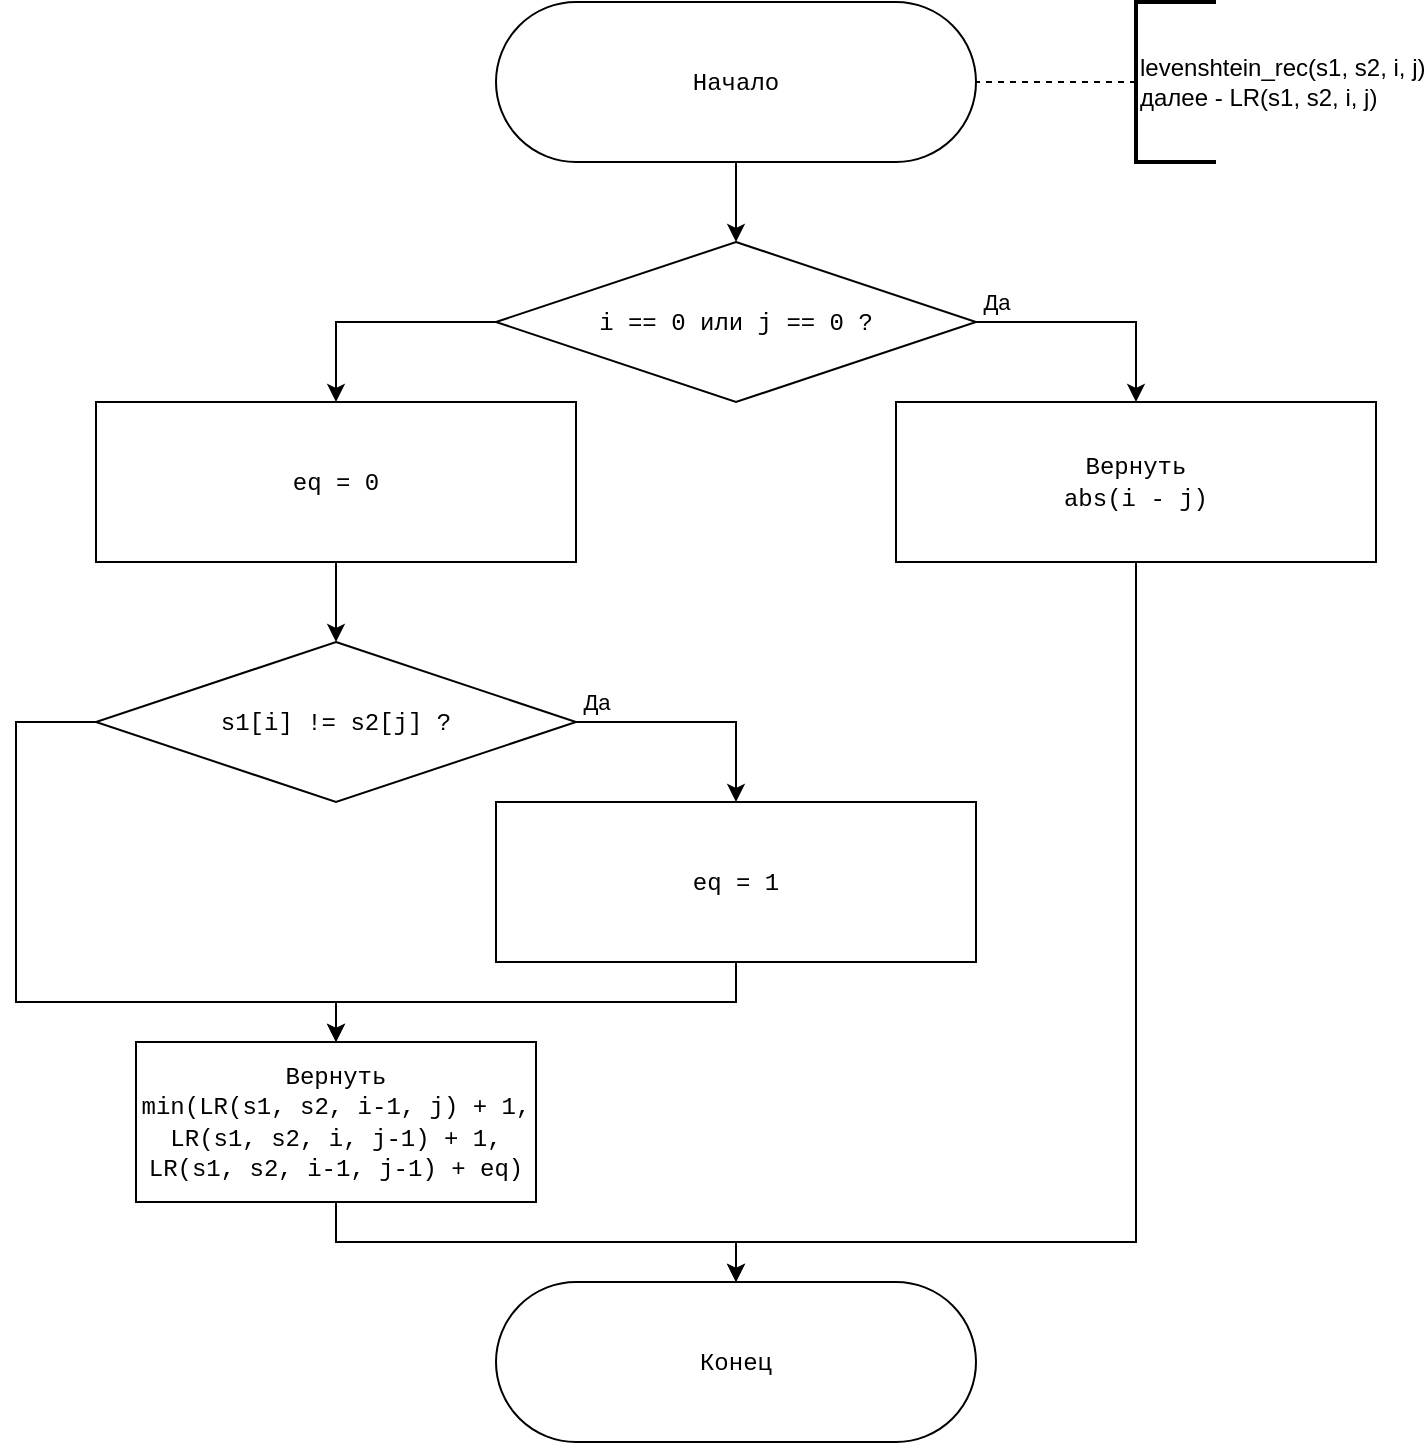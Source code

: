 <mxfile version="15.4.0" type="device" pages="2"><diagram id="ZNqbOnJEqfK-AnvIrfdx" name="levelshtein_req"><mxGraphModel dx="1038" dy="616" grid="1" gridSize="10" guides="1" tooltips="1" connect="1" arrows="1" fold="1" page="1" pageScale="1" pageWidth="850" pageHeight="1100" math="0" shadow="0"><root><mxCell id="0"/><mxCell id="1" parent="0"/><mxCell id="DZnTS6PK1rwnsFFs-kxz-15" style="edgeStyle=orthogonalEdgeStyle;rounded=0;orthogonalLoop=1;jettySize=auto;html=1;entryX=0.5;entryY=0;entryDx=0;entryDy=0;" parent="1" source="DZnTS6PK1rwnsFFs-kxz-4" target="DZnTS6PK1rwnsFFs-kxz-5" edge="1"><mxGeometry relative="1" as="geometry"/></mxCell><mxCell id="DZnTS6PK1rwnsFFs-kxz-4" value="&lt;font face=&quot;Courier New&quot;&gt;Начало&lt;/font&gt;" style="rounded=1;whiteSpace=wrap;html=1;arcSize=50;" parent="1" vertex="1"><mxGeometry x="280" y="40" width="240" height="80" as="geometry"/></mxCell><mxCell id="DZnTS6PK1rwnsFFs-kxz-14" style="edgeStyle=orthogonalEdgeStyle;rounded=0;orthogonalLoop=1;jettySize=auto;html=1;exitX=1;exitY=0.5;exitDx=0;exitDy=0;entryX=0.5;entryY=0;entryDx=0;entryDy=0;" parent="1" source="DZnTS6PK1rwnsFFs-kxz-5" target="DZnTS6PK1rwnsFFs-kxz-6" edge="1"><mxGeometry relative="1" as="geometry"/></mxCell><mxCell id="DZnTS6PK1rwnsFFs-kxz-25" value="Да" style="edgeLabel;html=1;align=center;verticalAlign=middle;resizable=0;points=[];" parent="DZnTS6PK1rwnsFFs-kxz-14" vertex="1" connectable="0"><mxGeometry x="-0.602" relative="1" as="geometry"><mxPoint x="-14" y="-10" as="offset"/></mxGeometry></mxCell><mxCell id="DZnTS6PK1rwnsFFs-kxz-16" style="edgeStyle=orthogonalEdgeStyle;rounded=0;orthogonalLoop=1;jettySize=auto;html=1;exitX=0;exitY=0.5;exitDx=0;exitDy=0;entryX=0.5;entryY=0;entryDx=0;entryDy=0;" parent="1" source="DZnTS6PK1rwnsFFs-kxz-5" target="DZnTS6PK1rwnsFFs-kxz-8" edge="1"><mxGeometry relative="1" as="geometry"/></mxCell><mxCell id="DZnTS6PK1rwnsFFs-kxz-5" value="&lt;font face=&quot;Courier New&quot;&gt;i == 0 или j == 0 ?&lt;/font&gt;" style="rhombus;whiteSpace=wrap;html=1;" parent="1" vertex="1"><mxGeometry x="280" y="160" width="240" height="80" as="geometry"/></mxCell><mxCell id="DZnTS6PK1rwnsFFs-kxz-23" style="edgeStyle=orthogonalEdgeStyle;rounded=0;orthogonalLoop=1;jettySize=auto;html=1;entryX=0.5;entryY=0;entryDx=0;entryDy=0;exitX=0.5;exitY=1;exitDx=0;exitDy=0;" parent="1" source="DZnTS6PK1rwnsFFs-kxz-6" target="DZnTS6PK1rwnsFFs-kxz-12" edge="1"><mxGeometry relative="1" as="geometry"><Array as="points"><mxPoint x="600" y="660"/><mxPoint x="400" y="660"/></Array></mxGeometry></mxCell><mxCell id="DZnTS6PK1rwnsFFs-kxz-6" value="&lt;font face=&quot;Courier New&quot;&gt;Вернуть&lt;br&gt;abs(i - j)&lt;/font&gt;" style="rounded=0;whiteSpace=wrap;html=1;" parent="1" vertex="1"><mxGeometry x="480" y="240" width="240" height="80" as="geometry"/></mxCell><mxCell id="DZnTS6PK1rwnsFFs-kxz-17" style="edgeStyle=orthogonalEdgeStyle;rounded=0;orthogonalLoop=1;jettySize=auto;html=1;exitX=0.5;exitY=1;exitDx=0;exitDy=0;entryX=0.5;entryY=0;entryDx=0;entryDy=0;" parent="1" source="DZnTS6PK1rwnsFFs-kxz-8" target="DZnTS6PK1rwnsFFs-kxz-9" edge="1"><mxGeometry relative="1" as="geometry"/></mxCell><mxCell id="DZnTS6PK1rwnsFFs-kxz-8" value="&lt;font face=&quot;Courier New&quot;&gt;eq = 0&lt;/font&gt;" style="rounded=0;whiteSpace=wrap;html=1;" parent="1" vertex="1"><mxGeometry x="80" y="240" width="240" height="80" as="geometry"/></mxCell><mxCell id="DZnTS6PK1rwnsFFs-kxz-18" style="edgeStyle=orthogonalEdgeStyle;rounded=0;orthogonalLoop=1;jettySize=auto;html=1;exitX=1;exitY=0.5;exitDx=0;exitDy=0;entryX=0.5;entryY=0;entryDx=0;entryDy=0;" parent="1" source="DZnTS6PK1rwnsFFs-kxz-9" target="DZnTS6PK1rwnsFFs-kxz-10" edge="1"><mxGeometry relative="1" as="geometry"/></mxCell><mxCell id="DZnTS6PK1rwnsFFs-kxz-26" value="Да" style="edgeLabel;html=1;align=center;verticalAlign=middle;resizable=0;points=[];" parent="DZnTS6PK1rwnsFFs-kxz-18" vertex="1" connectable="0"><mxGeometry x="-0.617" relative="1" as="geometry"><mxPoint x="-13" y="-10" as="offset"/></mxGeometry></mxCell><mxCell id="DZnTS6PK1rwnsFFs-kxz-19" style="edgeStyle=orthogonalEdgeStyle;rounded=0;orthogonalLoop=1;jettySize=auto;html=1;exitX=0;exitY=0.5;exitDx=0;exitDy=0;entryX=0.5;entryY=0;entryDx=0;entryDy=0;" parent="1" source="DZnTS6PK1rwnsFFs-kxz-9" target="DZnTS6PK1rwnsFFs-kxz-11" edge="1"><mxGeometry relative="1" as="geometry"><Array as="points"><mxPoint x="40" y="400"/><mxPoint x="40" y="540"/><mxPoint x="200" y="540"/></Array></mxGeometry></mxCell><mxCell id="DZnTS6PK1rwnsFFs-kxz-9" value="&lt;font face=&quot;Courier New&quot;&gt;s1[i] != s2[j] ?&lt;/font&gt;" style="rhombus;whiteSpace=wrap;html=1;" parent="1" vertex="1"><mxGeometry x="80" y="360" width="240" height="80" as="geometry"/></mxCell><mxCell id="DZnTS6PK1rwnsFFs-kxz-24" style="edgeStyle=orthogonalEdgeStyle;rounded=0;orthogonalLoop=1;jettySize=auto;html=1;exitX=0.5;exitY=1;exitDx=0;exitDy=0;entryX=0.5;entryY=0;entryDx=0;entryDy=0;" parent="1" source="DZnTS6PK1rwnsFFs-kxz-10" target="DZnTS6PK1rwnsFFs-kxz-11" edge="1"><mxGeometry relative="1" as="geometry"/></mxCell><mxCell id="DZnTS6PK1rwnsFFs-kxz-10" value="&lt;font face=&quot;Courier New&quot;&gt;eq = 1&lt;/font&gt;" style="rounded=0;whiteSpace=wrap;html=1;" parent="1" vertex="1"><mxGeometry x="280" y="440" width="240" height="80" as="geometry"/></mxCell><mxCell id="DZnTS6PK1rwnsFFs-kxz-21" style="edgeStyle=orthogonalEdgeStyle;rounded=0;orthogonalLoop=1;jettySize=auto;html=1;exitX=0.5;exitY=1;exitDx=0;exitDy=0;entryX=0.5;entryY=0;entryDx=0;entryDy=0;" parent="1" source="DZnTS6PK1rwnsFFs-kxz-11" target="DZnTS6PK1rwnsFFs-kxz-12" edge="1"><mxGeometry relative="1" as="geometry"/></mxCell><mxCell id="DZnTS6PK1rwnsFFs-kxz-11" value="&lt;font face=&quot;Courier New&quot;&gt;Вернуть&lt;br&gt;min(LR(s1, s2, i-1, j) + 1, LR(s1, s2, i, j-1) + 1, LR(s1, s2, i-1, j-1) + eq)&lt;br&gt;&lt;/font&gt;" style="rounded=0;whiteSpace=wrap;html=1;" parent="1" vertex="1"><mxGeometry x="100" y="560" width="200" height="80" as="geometry"/></mxCell><mxCell id="DZnTS6PK1rwnsFFs-kxz-12" value="&lt;font face=&quot;Courier New&quot;&gt;Конец&lt;/font&gt;" style="rounded=1;whiteSpace=wrap;html=1;arcSize=50;" parent="1" vertex="1"><mxGeometry x="280" y="680" width="240" height="80" as="geometry"/></mxCell><mxCell id="DZnTS6PK1rwnsFFs-kxz-30" style="edgeStyle=orthogonalEdgeStyle;rounded=0;orthogonalLoop=1;jettySize=auto;html=1;exitX=0;exitY=0.5;exitDx=0;exitDy=0;exitPerimeter=0;entryX=1;entryY=0.5;entryDx=0;entryDy=0;endArrow=none;endFill=0;dashed=1;" parent="1" source="DZnTS6PK1rwnsFFs-kxz-29" target="DZnTS6PK1rwnsFFs-kxz-4" edge="1"><mxGeometry relative="1" as="geometry"/></mxCell><mxCell id="DZnTS6PK1rwnsFFs-kxz-29" value="levenshtein_rec(s1, s2, i, j)&lt;br&gt;далее - LR(s1, s2, i, j)" style="strokeWidth=2;html=1;shape=mxgraph.flowchart.annotation_1;align=left;pointerEvents=1;" parent="1" vertex="1"><mxGeometry x="600" y="40" width="40" height="80" as="geometry"/></mxCell></root></mxGraphModel></diagram><diagram id="cCVTGLbfjA2dtmLUn50C" name="levenshtein_iter"><mxGraphModel dx="1038" dy="616" grid="1" gridSize="10" guides="1" tooltips="1" connect="1" arrows="1" fold="1" page="1" pageScale="1" pageWidth="850" pageHeight="1100" math="0" shadow="0"><root><mxCell id="ayEKY3vFfx3U3N9o_8Yx-0"/><mxCell id="ayEKY3vFfx3U3N9o_8Yx-1" parent="ayEKY3vFfx3U3N9o_8Yx-0"/><mxCell id="cSQeMKnVPkcm3_xbNUo6-0" value="&lt;font face=&quot;Courier New&quot;&gt;Конец&lt;/font&gt;" style="rounded=1;whiteSpace=wrap;html=1;arcSize=50;" parent="ayEKY3vFfx3U3N9o_8Yx-1" vertex="1"><mxGeometry x="440" y="560" width="200" height="60" as="geometry"/></mxCell><mxCell id="wKsGcBd1xcyhA3muq8rL-11" style="edgeStyle=orthogonalEdgeStyle;rounded=0;orthogonalLoop=1;jettySize=auto;html=1;exitX=0.5;exitY=1;exitDx=0;exitDy=0;entryX=0.5;entryY=0;entryDx=0;entryDy=0;endArrow=classic;endFill=1;" parent="ayEKY3vFfx3U3N9o_8Yx-1" source="cSQeMKnVPkcm3_xbNUo6-1" target="znBp6A-YEIDOW1NPuUL5-0" edge="1"><mxGeometry relative="1" as="geometry"/></mxCell><mxCell id="cSQeMKnVPkcm3_xbNUo6-1" value="&lt;font face=&quot;Courier New&quot;&gt;Начало&lt;br&gt;&lt;/font&gt;" style="rounded=1;whiteSpace=wrap;html=1;arcSize=50;" parent="ayEKY3vFfx3U3N9o_8Yx-1" vertex="1"><mxGeometry x="40" y="40" width="200" height="60" as="geometry"/></mxCell><mxCell id="cSQeMKnVPkcm3_xbNUo6-3" style="edgeStyle=orthogonalEdgeStyle;rounded=0;orthogonalLoop=1;jettySize=auto;html=1;entryX=1;entryY=0.5;entryDx=0;entryDy=0;dashed=1;endArrow=none;endFill=0;" parent="ayEKY3vFfx3U3N9o_8Yx-1" source="cSQeMKnVPkcm3_xbNUo6-2" target="cSQeMKnVPkcm3_xbNUo6-1" edge="1"><mxGeometry relative="1" as="geometry"/></mxCell><mxCell id="cSQeMKnVPkcm3_xbNUo6-2" value="levenshtein_iter(s1, s2)&lt;br&gt;далее - LI(s1, s2)" style="strokeWidth=2;html=1;shape=mxgraph.flowchart.annotation_1;align=left;pointerEvents=1;" parent="ayEKY3vFfx3U3N9o_8Yx-1" vertex="1"><mxGeometry x="280" y="40" width="40" height="60" as="geometry"/></mxCell><mxCell id="wKsGcBd1xcyhA3muq8rL-12" style="edgeStyle=orthogonalEdgeStyle;rounded=0;orthogonalLoop=1;jettySize=auto;html=1;exitX=0.5;exitY=1;exitDx=0;exitDy=0;entryX=0.5;entryY=0;entryDx=0;entryDy=0;entryPerimeter=0;endArrow=classic;endFill=1;" parent="ayEKY3vFfx3U3N9o_8Yx-1" source="znBp6A-YEIDOW1NPuUL5-0" target="znBp6A-YEIDOW1NPuUL5-1" edge="1"><mxGeometry relative="1" as="geometry"/></mxCell><mxCell id="znBp6A-YEIDOW1NPuUL5-0" value="&lt;span style=&quot;font-family: &amp;#34;courier new&amp;#34;&quot;&gt;l1, l2 = len(s1), len(s2)&lt;/span&gt;&lt;font face=&quot;Courier New&quot;&gt;&lt;br&gt;curr, prev - массивы длины len(s1)+1&lt;br&gt;prev = [0, 1, ..., len(s1)]&lt;br&gt;&lt;/font&gt;" style="rounded=0;whiteSpace=wrap;html=1;" parent="ayEKY3vFfx3U3N9o_8Yx-1" vertex="1"><mxGeometry x="40" y="120" width="200" height="60" as="geometry"/></mxCell><mxCell id="wKsGcBd1xcyhA3muq8rL-13" style="edgeStyle=orthogonalEdgeStyle;rounded=0;orthogonalLoop=1;jettySize=auto;html=1;exitX=0.5;exitY=1;exitDx=0;exitDy=0;exitPerimeter=0;entryX=0.5;entryY=0;entryDx=0;entryDy=0;endArrow=classic;endFill=1;" parent="ayEKY3vFfx3U3N9o_8Yx-1" source="znBp6A-YEIDOW1NPuUL5-1" target="znBp6A-YEIDOW1NPuUL5-3" edge="1"><mxGeometry relative="1" as="geometry"/></mxCell><mxCell id="znBp6A-YEIDOW1NPuUL5-1" value="Цикл i от 1 до l2" style="strokeWidth=2;html=1;shape=stencil(rZVNb4MwDIZ/Ta5VIFpXjlPWnapeetg5pe6ICgkKWbv9+6W4aHwMxrxKHPBreB9sbIUJWWWqBBZzowpg4pnF8cbaMggbXWgfwnCbYWLJMbxgmKwwVFUJqUftrJxW+xwwU3lnT3DRB39z0CYDh65izfhTeOZ6CZlaY4KJtqbqZFr5YKa0Ce/yDzTjiwfEfN5ijMpAKMCD66jf5W1RYPELmRTNI+0IpG5FDfc30uvfSRGNtKZ0r8+KZsK2hLr4gsc9XLKayduReAm1OlIvm60jVDfCEzIoYwso5F6lpzdn383hx68s1XW5B4kmXdgztIau16upBjQOuTYth8d/O/QaeAeLJcGC39mBUgblb6S5rWBiaIM+mIhaHRkjIY/WwcR8HXWe4zkyNroDg1rFc60WvgA=);whiteSpace=wrap;" parent="ayEKY3vFfx3U3N9o_8Yx-1" vertex="1"><mxGeometry x="40" y="200" width="200" height="60" as="geometry"/></mxCell><mxCell id="znBp6A-YEIDOW1NPuUL5-2" value="Цикл j от 1 до l1" style="strokeWidth=2;html=1;shape=stencil(rZVNb4MwDIZ/Ta5VIFpXjlPWnapeetg5pe6ICgkKWbv9+6W4aHwMxrxKHPBreB9sbIUJWWWqBBZzowpg4pnF8cbaMggbXWgfwnCbYWLJMbxgmKwwVFUJqUftrJxW+xwwU3lnT3DRB39z0CYDh65izfhTeOZ6CZlaY4KJtqbqZFr5YKa0Ce/yDzTjiwfEfN5ijMpAKMCD66jf5W1RYPELmRTNI+0IpG5FDfc30uvfSRGNtKZ0r8+KZsK2hLr4gsc9XLKayduReAm1OlIvm60jVDfCEzIoYwso5F6lpzdn383hx68s1XW5B4kmXdgztIau16upBjQOuTYth8d/O/QaeAeLJcGC39mBUgblb6S5rWBiaIM+mIhaHRkjIY/WwcR8HXWe4zkyNroDg1rFc60WvgA=);whiteSpace=wrap;" parent="ayEKY3vFfx3U3N9o_8Yx-1" vertex="1"><mxGeometry x="40" y="360" width="200" height="60" as="geometry"/></mxCell><mxCell id="wKsGcBd1xcyhA3muq8rL-14" style="edgeStyle=orthogonalEdgeStyle;rounded=0;orthogonalLoop=1;jettySize=auto;html=1;exitX=0.5;exitY=1;exitDx=0;exitDy=0;entryX=0.5;entryY=0;entryDx=0;entryDy=0;entryPerimeter=0;endArrow=classic;endFill=1;" parent="ayEKY3vFfx3U3N9o_8Yx-1" source="znBp6A-YEIDOW1NPuUL5-3" target="znBp6A-YEIDOW1NPuUL5-2" edge="1"><mxGeometry relative="1" as="geometry"/></mxCell><mxCell id="znBp6A-YEIDOW1NPuUL5-3" value="&lt;font face=&quot;Courier New&quot;&gt;curr[0] = i&lt;br&gt;&lt;/font&gt;" style="rounded=0;whiteSpace=wrap;html=1;" parent="ayEKY3vFfx3U3N9o_8Yx-1" vertex="1"><mxGeometry x="40" y="280" width="200" height="60" as="geometry"/></mxCell><mxCell id="wKsGcBd1xcyhA3muq8rL-10" style="edgeStyle=orthogonalEdgeStyle;rounded=0;orthogonalLoop=1;jettySize=auto;html=1;exitX=0.5;exitY=1;exitDx=0;exitDy=0;entryX=0.5;entryY=0;entryDx=0;entryDy=0;endArrow=classic;endFill=1;exitPerimeter=0;" parent="ayEKY3vFfx3U3N9o_8Yx-1" source="znBp6A-YEIDOW1NPuUL5-2" target="wKsGcBd1xcyhA3muq8rL-1" edge="1"><mxGeometry relative="1" as="geometry"><mxPoint x="160" y="680" as="sourcePoint"/></mxGeometry></mxCell><mxCell id="wKsGcBd1xcyhA3muq8rL-30" style="edgeStyle=orthogonalEdgeStyle;rounded=0;orthogonalLoop=1;jettySize=auto;html=1;exitX=0.5;exitY=1;exitDx=0;exitDy=0;entryX=0.5;entryY=0;entryDx=0;entryDy=0;endArrow=classic;endFill=1;" parent="ayEKY3vFfx3U3N9o_8Yx-1" source="wKsGcBd1xcyhA3muq8rL-1" target="wKsGcBd1xcyhA3muq8rL-5" edge="1"><mxGeometry relative="1" as="geometry"/></mxCell><mxCell id="wKsGcBd1xcyhA3muq8rL-1" value="&lt;font face=&quot;Courier New&quot;&gt;eq = 0&lt;/font&gt;" style="rounded=0;whiteSpace=wrap;html=1;" parent="ayEKY3vFfx3U3N9o_8Yx-1" vertex="1"><mxGeometry x="40" y="440" width="200" height="60" as="geometry"/></mxCell><mxCell id="wKsGcBd1xcyhA3muq8rL-2" style="edgeStyle=orthogonalEdgeStyle;rounded=0;orthogonalLoop=1;jettySize=auto;html=1;exitX=1;exitY=0.5;exitDx=0;exitDy=0;entryX=0.5;entryY=0;entryDx=0;entryDy=0;" parent="ayEKY3vFfx3U3N9o_8Yx-1" source="wKsGcBd1xcyhA3muq8rL-5" target="wKsGcBd1xcyhA3muq8rL-7" edge="1"><mxGeometry relative="1" as="geometry"/></mxCell><mxCell id="wKsGcBd1xcyhA3muq8rL-3" value="Да" style="edgeLabel;html=1;align=center;verticalAlign=middle;resizable=0;points=[];" parent="wKsGcBd1xcyhA3muq8rL-2" vertex="1" connectable="0"><mxGeometry x="-0.617" relative="1" as="geometry"><mxPoint x="-13" y="-10" as="offset"/></mxGeometry></mxCell><mxCell id="wKsGcBd1xcyhA3muq8rL-21" style="edgeStyle=orthogonalEdgeStyle;rounded=0;orthogonalLoop=1;jettySize=auto;html=1;exitX=0;exitY=0.5;exitDx=0;exitDy=0;entryX=0.5;entryY=0;entryDx=0;entryDy=0;endArrow=classic;endFill=1;" parent="ayEKY3vFfx3U3N9o_8Yx-1" source="wKsGcBd1xcyhA3muq8rL-5" target="wKsGcBd1xcyhA3muq8rL-27" edge="1"><mxGeometry relative="1" as="geometry"><mxPoint x="140" y="720" as="targetPoint"/><Array as="points"><mxPoint x="20" y="550"/><mxPoint x="20" y="690"/><mxPoint x="140" y="690"/></Array></mxGeometry></mxCell><mxCell id="wKsGcBd1xcyhA3muq8rL-5" value="&lt;font face=&quot;Courier New&quot;&gt;s1[j] != s2[i] ?&lt;/font&gt;" style="rhombus;whiteSpace=wrap;html=1;" parent="ayEKY3vFfx3U3N9o_8Yx-1" vertex="1"><mxGeometry x="40" y="520" width="200" height="60" as="geometry"/></mxCell><mxCell id="wKsGcBd1xcyhA3muq8rL-20" style="edgeStyle=orthogonalEdgeStyle;rounded=0;orthogonalLoop=1;jettySize=auto;html=1;exitX=0.5;exitY=1;exitDx=0;exitDy=0;entryX=0.5;entryY=0;entryDx=0;entryDy=0;endArrow=classic;endFill=1;" parent="ayEKY3vFfx3U3N9o_8Yx-1" source="wKsGcBd1xcyhA3muq8rL-7" target="wKsGcBd1xcyhA3muq8rL-27" edge="1"><mxGeometry relative="1" as="geometry"><mxPoint x="140" y="720" as="targetPoint"/></mxGeometry></mxCell><mxCell id="wKsGcBd1xcyhA3muq8rL-7" value="&lt;font face=&quot;Courier New&quot;&gt;eq = 1&lt;/font&gt;" style="rounded=0;whiteSpace=wrap;html=1;" parent="ayEKY3vFfx3U3N9o_8Yx-1" vertex="1"><mxGeometry x="200" y="600" width="200" height="60" as="geometry"/></mxCell><mxCell id="wKsGcBd1xcyhA3muq8rL-22" style="edgeStyle=orthogonalEdgeStyle;rounded=0;orthogonalLoop=1;jettySize=auto;html=1;exitX=0.5;exitY=1;exitDx=0;exitDy=0;entryX=0.5;entryY=1;entryDx=0;entryDy=0;entryPerimeter=0;endArrow=classic;endFill=1;" parent="ayEKY3vFfx3U3N9o_8Yx-1" source="wKsGcBd1xcyhA3muq8rL-8" target="wKsGcBd1xcyhA3muq8rL-17" edge="1"><mxGeometry relative="1" as="geometry"/></mxCell><mxCell id="wKsGcBd1xcyhA3muq8rL-8" value="&lt;font face=&quot;Courier New&quot;&gt;curr[j] = min(&lt;br&gt;curr[j-1]+1, prev[j-1]+eq, prev[j]+1)&lt;br&gt;&lt;/font&gt;" style="rounded=0;whiteSpace=wrap;html=1;" parent="ayEKY3vFfx3U3N9o_8Yx-1" vertex="1"><mxGeometry x="440" y="160" width="200" height="60" as="geometry"/></mxCell><mxCell id="wKsGcBd1xcyhA3muq8rL-25" style="edgeStyle=orthogonalEdgeStyle;rounded=0;orthogonalLoop=1;jettySize=auto;html=1;exitX=0.5;exitY=0;exitDx=0;exitDy=0;exitPerimeter=0;entryX=0.5;entryY=0;entryDx=0;entryDy=0;endArrow=classic;endFill=1;" parent="ayEKY3vFfx3U3N9o_8Yx-1" source="wKsGcBd1xcyhA3muq8rL-15" target="wKsGcBd1xcyhA3muq8rL-19" edge="1"><mxGeometry relative="1" as="geometry"/></mxCell><mxCell id="wKsGcBd1xcyhA3muq8rL-15" value="инкремент i" style="strokeWidth=2;html=1;shape=stencil(rZVNb4MwDIZ/Ta5VIFpXjlPWnapeetg5pe6ICgkKWbv9+6W4aHwMxrxKHPBreB9sbIUJWWWqBBZzowpg4pnF8cbaMggbXWgfwnCbYWLJMbxgmKwwVFUJqUftrJxW+xwwU3lnT3DRB39z0CYDh65izfhTeOZ6CZlaY4KJtqbqZFr5YKa0Ce/yDzTjiwfEfN5ijMpAKMCD66jf5W1RYPELmRTNI+0IpG5FDfc30uvfSRGNtKZ0r8+KZsK2hLr4gsc9XLKayduReAm1OlIvm60jVDfCEzIoYwso5F6lpzdn383hx68s1XW5B4kmXdgztIau16upBjQOuTYth8d/O/QaeAeLJcGC39mBUgblb6S5rWBiaIM+mIhaHRkjIY/WwcR8HXWe4zkyNroDg1rFc60WvgA=);whiteSpace=wrap;direction=west;" parent="ayEKY3vFfx3U3N9o_8Yx-1" vertex="1"><mxGeometry x="440" y="400" width="200" height="60" as="geometry"/></mxCell><mxCell id="wKsGcBd1xcyhA3muq8rL-23" style="edgeStyle=orthogonalEdgeStyle;rounded=0;orthogonalLoop=1;jettySize=auto;html=1;exitX=0.5;exitY=0;exitDx=0;exitDy=0;exitPerimeter=0;entryX=0.5;entryY=0;entryDx=0;entryDy=0;endArrow=classic;endFill=1;" parent="ayEKY3vFfx3U3N9o_8Yx-1" source="wKsGcBd1xcyhA3muq8rL-17" target="wKsGcBd1xcyhA3muq8rL-18" edge="1"><mxGeometry relative="1" as="geometry"/></mxCell><mxCell id="wKsGcBd1xcyhA3muq8rL-17" value="инкремент j" style="strokeWidth=2;html=1;shape=stencil(rZVNb4MwDIZ/Ta5VIFpXjlPWnapeetg5pe6ICgkKWbv9+6W4aHwMxrxKHPBreB9sbIUJWWWqBBZzowpg4pnF8cbaMggbXWgfwnCbYWLJMbxgmKwwVFUJqUftrJxW+xwwU3lnT3DRB39z0CYDh65izfhTeOZ6CZlaY4KJtqbqZFr5YKa0Ce/yDzTjiwfEfN5ijMpAKMCD66jf5W1RYPELmRTNI+0IpG5FDfc30uvfSRGNtKZ0r8+KZsK2hLr4gsc9XLKayduReAm1OlIvm60jVDfCEzIoYwso5F6lpzdn383hx68s1XW5B4kmXdgztIau16upBjQOuTYth8d/O/QaeAeLJcGC39mBUgblb6S5rWBiaIM+mIhaHRkjIY/WwcR8HXWe4zkyNroDg1rFc60WvgA=);whiteSpace=wrap;direction=west;" parent="ayEKY3vFfx3U3N9o_8Yx-1" vertex="1"><mxGeometry x="440" y="240" width="200" height="60" as="geometry"/></mxCell><mxCell id="wKsGcBd1xcyhA3muq8rL-24" style="edgeStyle=orthogonalEdgeStyle;rounded=0;orthogonalLoop=1;jettySize=auto;html=1;exitX=0.5;exitY=1;exitDx=0;exitDy=0;entryX=0.5;entryY=1;entryDx=0;entryDy=0;entryPerimeter=0;endArrow=classic;endFill=1;" parent="ayEKY3vFfx3U3N9o_8Yx-1" source="wKsGcBd1xcyhA3muq8rL-18" target="wKsGcBd1xcyhA3muq8rL-15" edge="1"><mxGeometry relative="1" as="geometry"/></mxCell><mxCell id="wKsGcBd1xcyhA3muq8rL-18" value="&lt;font face=&quot;Courier New&quot;&gt;prev = curr&lt;br&gt;&lt;/font&gt;" style="rounded=0;whiteSpace=wrap;html=1;" parent="ayEKY3vFfx3U3N9o_8Yx-1" vertex="1"><mxGeometry x="440" y="320" width="200" height="60" as="geometry"/></mxCell><mxCell id="wKsGcBd1xcyhA3muq8rL-26" style="edgeStyle=orthogonalEdgeStyle;rounded=0;orthogonalLoop=1;jettySize=auto;html=1;exitX=0.5;exitY=1;exitDx=0;exitDy=0;entryX=0.5;entryY=0;entryDx=0;entryDy=0;endArrow=classic;endFill=1;" parent="ayEKY3vFfx3U3N9o_8Yx-1" source="wKsGcBd1xcyhA3muq8rL-19" target="cSQeMKnVPkcm3_xbNUo6-0" edge="1"><mxGeometry relative="1" as="geometry"/></mxCell><mxCell id="wKsGcBd1xcyhA3muq8rL-19" value="&lt;font face=&quot;Courier New&quot;&gt;вернуть prev[l1]&lt;br&gt;&lt;/font&gt;" style="rounded=0;whiteSpace=wrap;html=1;" parent="ayEKY3vFfx3U3N9o_8Yx-1" vertex="1"><mxGeometry x="440" y="480" width="200" height="60" as="geometry"/></mxCell><mxCell id="wKsGcBd1xcyhA3muq8rL-27" value="A&lt;span style=&quot;color: rgba(0 , 0 , 0 , 0) ; font-family: monospace ; font-size: 0px&quot;&gt;%3CmxGraphModel%3E%3Croot%3E%3CmxCell%20id%3D%220%22%2F%3E%3CmxCell%20id%3D%221%22%20parent%3D%220%22%2F%3E%3CmxCell%20id%3D%222%22%20value%3D%22%26lt%3Bfont%20face%3D%26quot%3BCourier%20New%26quot%3B%26gt%3Bprev%20%3D%20curr%26lt%3Bbr%26gt%3B%26lt%3B%2Ffont%26gt%3B%22%20style%3D%22rounded%3D0%3BwhiteSpace%3Dwrap%3Bhtml%3D1%3B%22%20vertex%3D%221%22%20parent%3D%221%22%3E%3CmxGeometry%20x%3D%2240%22%20y%3D%221270%22%20width%3D%22200%22%20height%3D%2280%22%20as%3D%22geometry%22%2F%3E%3C%2FmxCell%3E%3C%2Froot%3E%3C%2FmxGraphModel%3E&lt;/span&gt;" style="ellipse;whiteSpace=wrap;html=1;aspect=fixed;" parent="ayEKY3vFfx3U3N9o_8Yx-1" vertex="1"><mxGeometry x="100" y="720" width="80" height="80" as="geometry"/></mxCell><mxCell id="wKsGcBd1xcyhA3muq8rL-31" style="edgeStyle=orthogonalEdgeStyle;rounded=0;orthogonalLoop=1;jettySize=auto;html=1;exitX=0.5;exitY=1;exitDx=0;exitDy=0;entryX=0.5;entryY=0;entryDx=0;entryDy=0;endArrow=classic;endFill=1;" parent="ayEKY3vFfx3U3N9o_8Yx-1" source="wKsGcBd1xcyhA3muq8rL-29" target="wKsGcBd1xcyhA3muq8rL-8" edge="1"><mxGeometry relative="1" as="geometry"/></mxCell><mxCell id="wKsGcBd1xcyhA3muq8rL-29" value="A&lt;span style=&quot;color: rgba(0 , 0 , 0 , 0) ; font-family: monospace ; font-size: 0px&quot;&gt;%3CmxGraphModel%3E%3Croot%3E%3CmxCell%20id%3D%220%22%2F%3E%3CmxCell%20id%3D%221%22%20parent%3D%220%22%2F%3E%3CmxCell%20id%3D%222%22%20value%3D%22%26lt%3Bfont%20face%3D%26quot%3BCourier%20New%26quot%3B%26gt%3Bprev%20%3D%20curr%26lt%3Bbr%26gt%3B%26lt%3B%2Ffont%26gt%3B%22%20style%3D%22rounded%3D0%3BwhiteSpace%3Dwrap%3Bhtml%3D1%3B%22%20vertex%3D%221%22%20parent%3D%221%22%3E%3CmxGeometry%20x%3D%2240%22%20y%3D%221270%22%20width%3D%22200%22%20height%3D%2280%22%20as%3D%22geometry%22%2F%3E%3C%2FmxCell%3E%3C%2Froot%3E%3C%2FmxGraphModel%3E&lt;/span&gt;" style="ellipse;whiteSpace=wrap;html=1;aspect=fixed;" parent="ayEKY3vFfx3U3N9o_8Yx-1" vertex="1"><mxGeometry x="500" y="40" width="80" height="80" as="geometry"/></mxCell></root></mxGraphModel></diagram></mxfile>